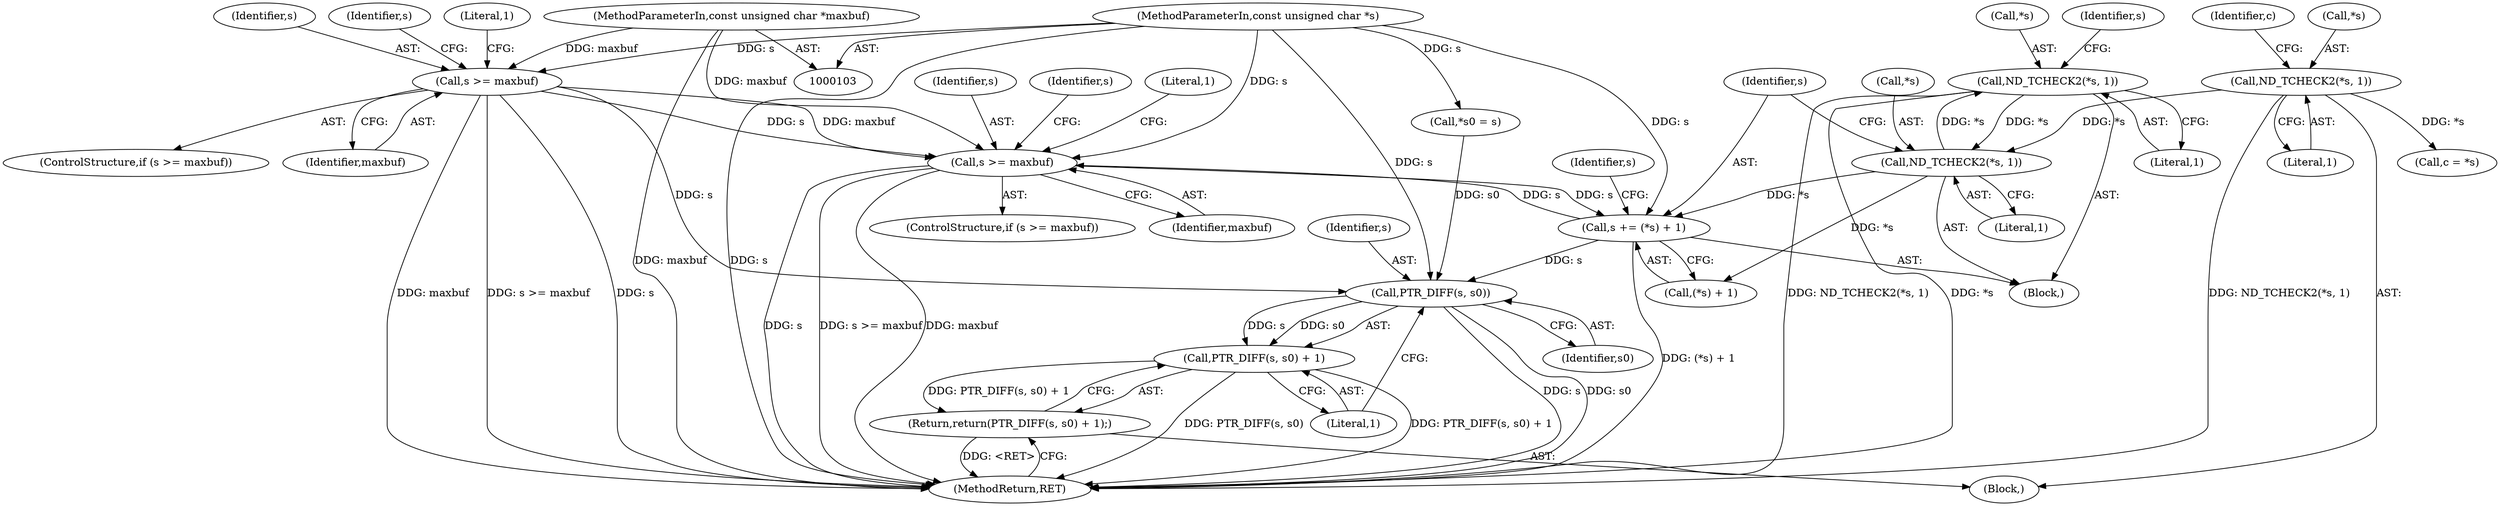 digraph "0_tcpdump_6f5ba2b651cd9d4b7fa8ee5c4f94460645877c45@pointer" {
"1000141" [label="(Call,s >= maxbuf)"];
"1000151" [label="(Call,s += (*s) + 1)"];
"1000147" [label="(Call,ND_TCHECK2(*s, 1))"];
"1000157" [label="(Call,ND_TCHECK2(*s, 1))"];
"1000120" [label="(Call,ND_TCHECK2(*s, 1))"];
"1000141" [label="(Call,s >= maxbuf)"];
"1000114" [label="(Call,s >= maxbuf)"];
"1000105" [label="(MethodParameterIn,const unsigned char *s)"];
"1000106" [label="(MethodParameterIn,const unsigned char *maxbuf)"];
"1000163" [label="(Call,PTR_DIFF(s, s0))"];
"1000162" [label="(Call,PTR_DIFF(s, s0) + 1)"];
"1000161" [label="(Return,return(PTR_DIFF(s, s0) + 1);)"];
"1000158" [label="(Call,*s)"];
"1000163" [label="(Call,PTR_DIFF(s, s0))"];
"1000113" [label="(ControlStructure,if (s >= maxbuf))"];
"1000115" [label="(Identifier,s)"];
"1000106" [label="(MethodParameterIn,const unsigned char *maxbuf)"];
"1000146" [label="(Literal,1)"];
"1000122" [label="(Identifier,s)"];
"1000150" [label="(Literal,1)"];
"1000123" [label="(Literal,1)"];
"1000147" [label="(Call,ND_TCHECK2(*s, 1))"];
"1000142" [label="(Identifier,s)"];
"1000138" [label="(Identifier,s)"];
"1000141" [label="(Call,s >= maxbuf)"];
"1000149" [label="(Identifier,s)"];
"1000143" [label="(Identifier,maxbuf)"];
"1000171" [label="(MethodReturn,RET)"];
"1000162" [label="(Call,PTR_DIFF(s, s0) + 1)"];
"1000151" [label="(Call,s += (*s) + 1)"];
"1000165" [label="(Identifier,s0)"];
"1000140" [label="(ControlStructure,if (s >= maxbuf))"];
"1000125" [label="(Identifier,c)"];
"1000107" [label="(Block,)"];
"1000116" [label="(Identifier,maxbuf)"];
"1000105" [label="(MethodParameterIn,const unsigned char *s)"];
"1000121" [label="(Call,*s)"];
"1000152" [label="(Identifier,s)"];
"1000120" [label="(Call,ND_TCHECK2(*s, 1))"];
"1000153" [label="(Call,(*s) + 1)"];
"1000159" [label="(Identifier,s)"];
"1000114" [label="(Call,s >= maxbuf)"];
"1000161" [label="(Return,return(PTR_DIFF(s, s0) + 1);)"];
"1000166" [label="(Literal,1)"];
"1000157" [label="(Call,ND_TCHECK2(*s, 1))"];
"1000148" [label="(Call,*s)"];
"1000139" [label="(Block,)"];
"1000164" [label="(Identifier,s)"];
"1000119" [label="(Literal,1)"];
"1000109" [label="(Call,*s0 = s)"];
"1000160" [label="(Literal,1)"];
"1000124" [label="(Call,c = *s)"];
"1000141" -> "1000140"  [label="AST: "];
"1000141" -> "1000143"  [label="CFG: "];
"1000142" -> "1000141"  [label="AST: "];
"1000143" -> "1000141"  [label="AST: "];
"1000146" -> "1000141"  [label="CFG: "];
"1000149" -> "1000141"  [label="CFG: "];
"1000141" -> "1000171"  [label="DDG: s"];
"1000141" -> "1000171"  [label="DDG: s >= maxbuf"];
"1000141" -> "1000171"  [label="DDG: maxbuf"];
"1000151" -> "1000141"  [label="DDG: s"];
"1000114" -> "1000141"  [label="DDG: s"];
"1000114" -> "1000141"  [label="DDG: maxbuf"];
"1000105" -> "1000141"  [label="DDG: s"];
"1000106" -> "1000141"  [label="DDG: maxbuf"];
"1000141" -> "1000151"  [label="DDG: s"];
"1000151" -> "1000139"  [label="AST: "];
"1000151" -> "1000153"  [label="CFG: "];
"1000152" -> "1000151"  [label="AST: "];
"1000153" -> "1000151"  [label="AST: "];
"1000159" -> "1000151"  [label="CFG: "];
"1000151" -> "1000171"  [label="DDG: (*s) + 1"];
"1000147" -> "1000151"  [label="DDG: *s"];
"1000105" -> "1000151"  [label="DDG: s"];
"1000151" -> "1000163"  [label="DDG: s"];
"1000147" -> "1000139"  [label="AST: "];
"1000147" -> "1000150"  [label="CFG: "];
"1000148" -> "1000147"  [label="AST: "];
"1000150" -> "1000147"  [label="AST: "];
"1000152" -> "1000147"  [label="CFG: "];
"1000157" -> "1000147"  [label="DDG: *s"];
"1000120" -> "1000147"  [label="DDG: *s"];
"1000147" -> "1000153"  [label="DDG: *s"];
"1000147" -> "1000157"  [label="DDG: *s"];
"1000157" -> "1000139"  [label="AST: "];
"1000157" -> "1000160"  [label="CFG: "];
"1000158" -> "1000157"  [label="AST: "];
"1000160" -> "1000157"  [label="AST: "];
"1000138" -> "1000157"  [label="CFG: "];
"1000157" -> "1000171"  [label="DDG: ND_TCHECK2(*s, 1)"];
"1000157" -> "1000171"  [label="DDG: *s"];
"1000120" -> "1000107"  [label="AST: "];
"1000120" -> "1000123"  [label="CFG: "];
"1000121" -> "1000120"  [label="AST: "];
"1000123" -> "1000120"  [label="AST: "];
"1000125" -> "1000120"  [label="CFG: "];
"1000120" -> "1000171"  [label="DDG: ND_TCHECK2(*s, 1)"];
"1000120" -> "1000124"  [label="DDG: *s"];
"1000114" -> "1000113"  [label="AST: "];
"1000114" -> "1000116"  [label="CFG: "];
"1000115" -> "1000114"  [label="AST: "];
"1000116" -> "1000114"  [label="AST: "];
"1000119" -> "1000114"  [label="CFG: "];
"1000122" -> "1000114"  [label="CFG: "];
"1000114" -> "1000171"  [label="DDG: s >= maxbuf"];
"1000114" -> "1000171"  [label="DDG: s"];
"1000114" -> "1000171"  [label="DDG: maxbuf"];
"1000105" -> "1000114"  [label="DDG: s"];
"1000106" -> "1000114"  [label="DDG: maxbuf"];
"1000114" -> "1000163"  [label="DDG: s"];
"1000105" -> "1000103"  [label="AST: "];
"1000105" -> "1000171"  [label="DDG: s"];
"1000105" -> "1000109"  [label="DDG: s"];
"1000105" -> "1000163"  [label="DDG: s"];
"1000106" -> "1000103"  [label="AST: "];
"1000106" -> "1000171"  [label="DDG: maxbuf"];
"1000163" -> "1000162"  [label="AST: "];
"1000163" -> "1000165"  [label="CFG: "];
"1000164" -> "1000163"  [label="AST: "];
"1000165" -> "1000163"  [label="AST: "];
"1000166" -> "1000163"  [label="CFG: "];
"1000163" -> "1000171"  [label="DDG: s"];
"1000163" -> "1000171"  [label="DDG: s0"];
"1000163" -> "1000162"  [label="DDG: s"];
"1000163" -> "1000162"  [label="DDG: s0"];
"1000109" -> "1000163"  [label="DDG: s0"];
"1000162" -> "1000161"  [label="AST: "];
"1000162" -> "1000166"  [label="CFG: "];
"1000166" -> "1000162"  [label="AST: "];
"1000161" -> "1000162"  [label="CFG: "];
"1000162" -> "1000171"  [label="DDG: PTR_DIFF(s, s0)"];
"1000162" -> "1000171"  [label="DDG: PTR_DIFF(s, s0) + 1"];
"1000162" -> "1000161"  [label="DDG: PTR_DIFF(s, s0) + 1"];
"1000161" -> "1000107"  [label="AST: "];
"1000171" -> "1000161"  [label="CFG: "];
"1000161" -> "1000171"  [label="DDG: <RET>"];
}
